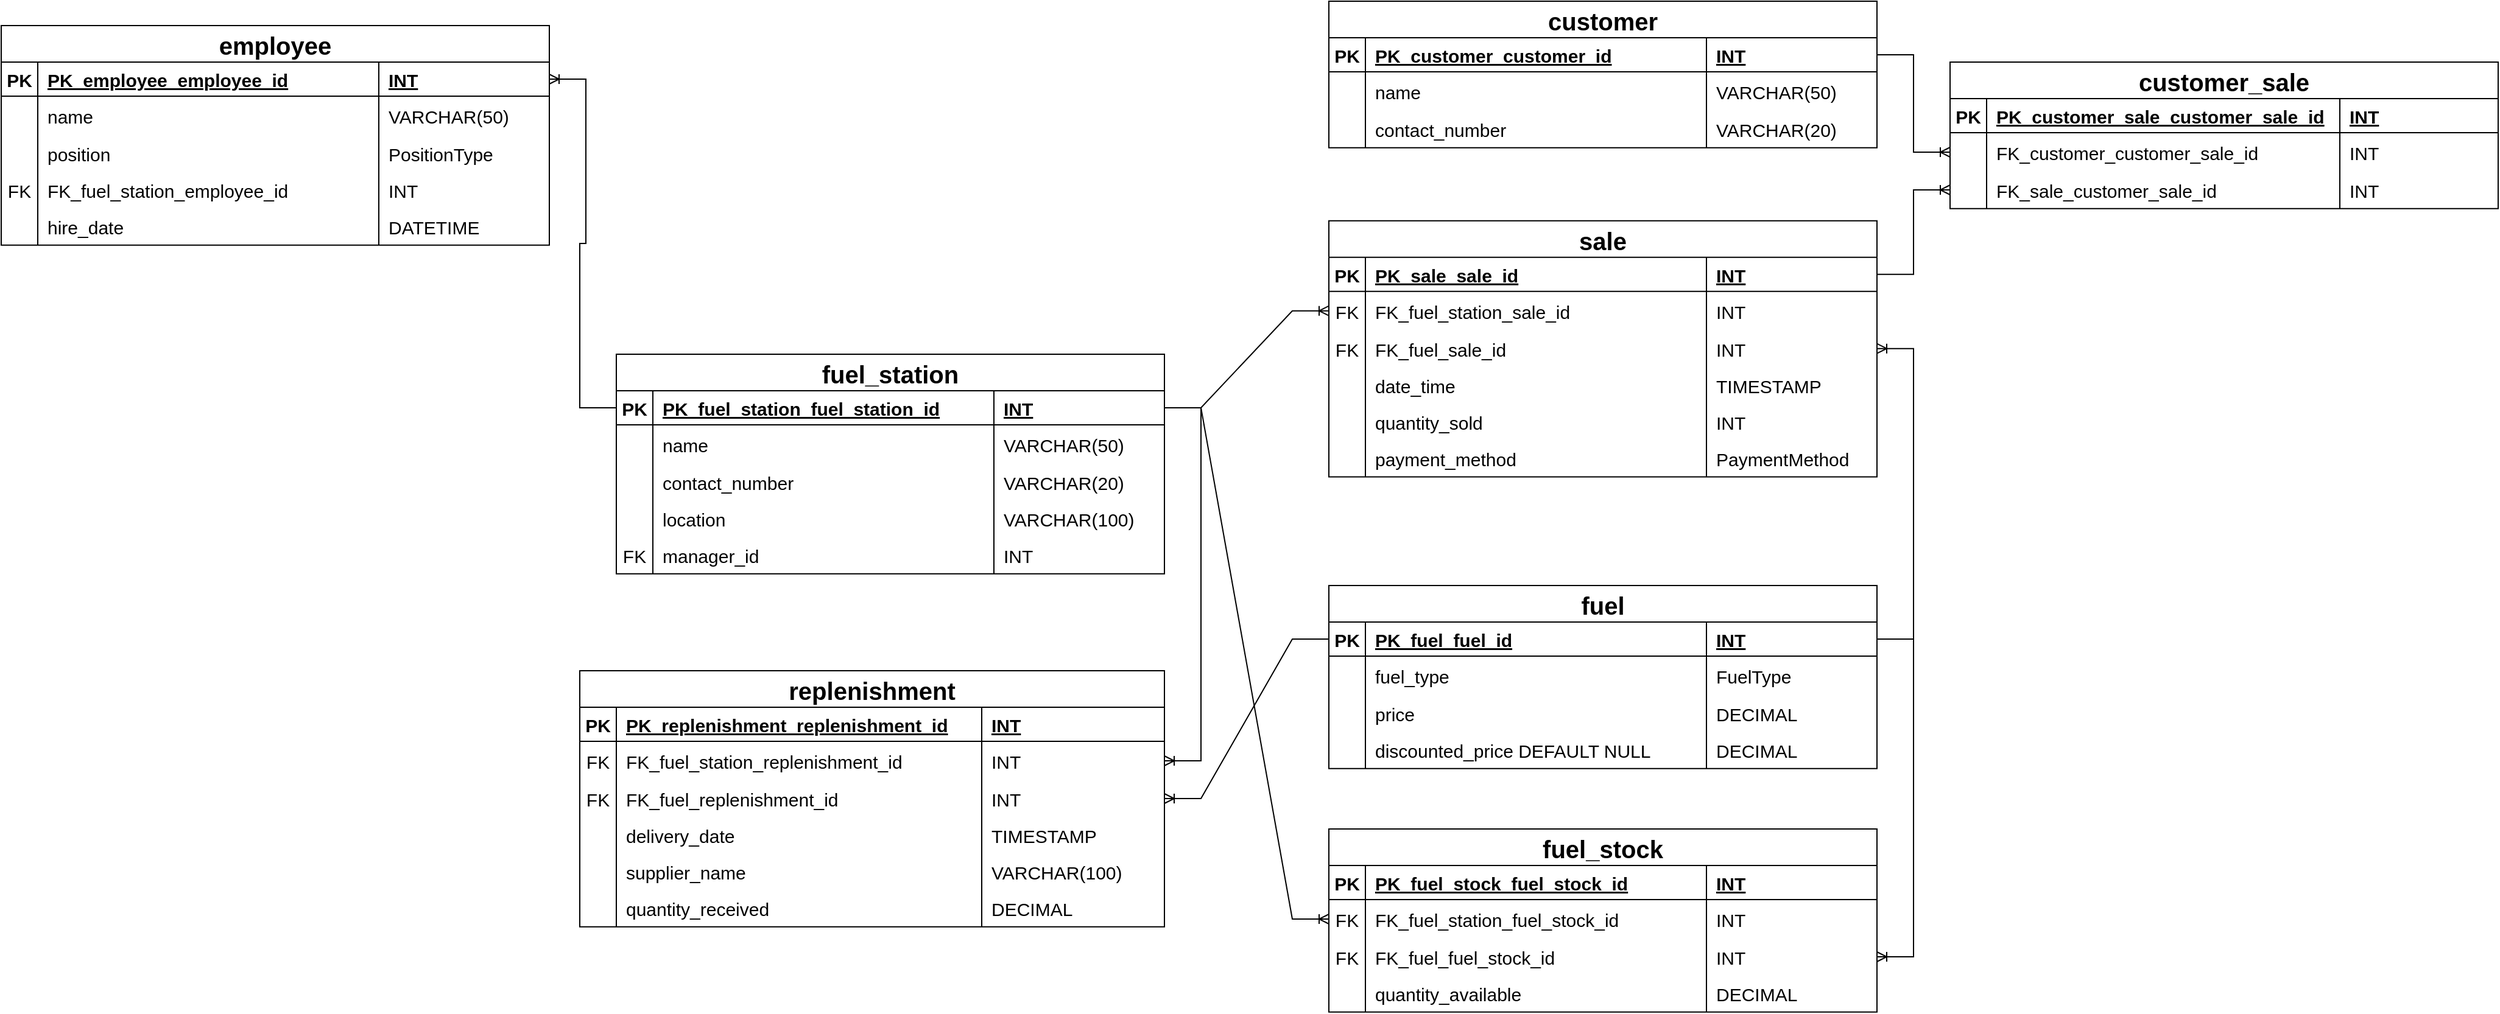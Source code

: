 <mxfile version="24.4.3" type="github">
  <diagram id="R2lEEEUBdFMjLlhIrx00" name="Page-1">
    <mxGraphModel dx="2950" dy="1683" grid="1" gridSize="10" guides="1" tooltips="1" connect="1" arrows="1" fold="1" page="0" pageScale="1" pageWidth="850" pageHeight="1100" math="0" shadow="0" extFonts="Permanent Marker^https://fonts.googleapis.com/css?family=Permanent+Marker">
      <root>
        <mxCell id="0" />
        <mxCell id="1" parent="0" />
        <mxCell id="qMFyncWKVAT01SgCzRK7-14" value="fuel_station" style="shape=table;startSize=30;container=1;collapsible=1;childLayout=tableLayout;fixedRows=1;rowLines=0;fontStyle=1;align=center;resizeLast=1;fillColor=#FFFFFF;strokeColor=#000000;fontSize=20;direction=east;flipH=0;flipV=0;" vertex="1" parent="1">
          <mxGeometry x="15" y="-260" width="450" height="180.35" as="geometry" />
        </mxCell>
        <mxCell id="qMFyncWKVAT01SgCzRK7-15" value="" style="shape=partialRectangle;collapsible=0;dropTarget=0;pointerEvents=0;fillColor=none;points=[[0,0.5],[1,0.5]];portConstraint=eastwest;top=0;left=0;right=0;bottom=1;" vertex="1" parent="qMFyncWKVAT01SgCzRK7-14">
          <mxGeometry y="30" width="450" height="28" as="geometry" />
        </mxCell>
        <mxCell id="qMFyncWKVAT01SgCzRK7-16" value="PK" style="shape=partialRectangle;overflow=hidden;connectable=0;fillColor=none;top=0;left=0;bottom=0;right=0;fontStyle=1;fontSize=15;" vertex="1" parent="qMFyncWKVAT01SgCzRK7-15">
          <mxGeometry width="30" height="28" as="geometry">
            <mxRectangle width="30" height="28" as="alternateBounds" />
          </mxGeometry>
        </mxCell>
        <mxCell id="qMFyncWKVAT01SgCzRK7-17" value="PK_fuel_station_fuel_station_id" style="shape=partialRectangle;overflow=hidden;connectable=0;fillColor=none;top=0;left=0;bottom=0;right=0;align=left;spacingLeft=6;fontStyle=5;fontSize=15;" vertex="1" parent="qMFyncWKVAT01SgCzRK7-15">
          <mxGeometry x="30" width="280" height="28" as="geometry">
            <mxRectangle width="280" height="28" as="alternateBounds" />
          </mxGeometry>
        </mxCell>
        <mxCell id="qMFyncWKVAT01SgCzRK7-18" value="INT" style="shape=partialRectangle;overflow=hidden;connectable=0;fillColor=none;top=0;left=0;bottom=0;right=0;align=left;spacingLeft=6;fontStyle=5;fontSize=15;" vertex="1" parent="qMFyncWKVAT01SgCzRK7-15">
          <mxGeometry x="310" width="140" height="28" as="geometry">
            <mxRectangle width="140" height="28" as="alternateBounds" />
          </mxGeometry>
        </mxCell>
        <mxCell id="qMFyncWKVAT01SgCzRK7-19" value="" style="shape=partialRectangle;collapsible=0;dropTarget=0;pointerEvents=0;fillColor=none;points=[[0,0.5],[1,0.5]];portConstraint=eastwest;top=0;left=0;right=0;bottom=0;" vertex="1" parent="qMFyncWKVAT01SgCzRK7-14">
          <mxGeometry y="58" width="450" height="32" as="geometry" />
        </mxCell>
        <mxCell id="qMFyncWKVAT01SgCzRK7-20" value="" style="shape=partialRectangle;overflow=hidden;connectable=0;fillColor=none;top=0;left=0;bottom=0;right=0;" vertex="1" parent="qMFyncWKVAT01SgCzRK7-19">
          <mxGeometry width="30" height="32" as="geometry">
            <mxRectangle width="30" height="32" as="alternateBounds" />
          </mxGeometry>
        </mxCell>
        <mxCell id="qMFyncWKVAT01SgCzRK7-21" value="name" style="shape=partialRectangle;overflow=hidden;connectable=0;fillColor=none;top=0;left=0;bottom=0;right=0;align=left;spacingLeft=6;fontColor=#000000;labelBackgroundColor=none;fontSize=15;" vertex="1" parent="qMFyncWKVAT01SgCzRK7-19">
          <mxGeometry x="30" width="280" height="32" as="geometry">
            <mxRectangle width="280" height="32" as="alternateBounds" />
          </mxGeometry>
        </mxCell>
        <mxCell id="qMFyncWKVAT01SgCzRK7-22" value="VARCHAR(50)" style="shape=partialRectangle;overflow=hidden;connectable=0;fillColor=none;top=0;left=0;bottom=0;right=0;align=left;spacingLeft=6;fontColor=#000000;labelBackgroundColor=none;fontSize=15;" vertex="1" parent="qMFyncWKVAT01SgCzRK7-19">
          <mxGeometry x="310" width="140" height="32" as="geometry">
            <mxRectangle width="140" height="32" as="alternateBounds" />
          </mxGeometry>
        </mxCell>
        <mxCell id="qMFyncWKVAT01SgCzRK7-23" value="" style="shape=tableRow;horizontal=0;startSize=0;swimlaneHead=0;swimlaneBody=0;fillColor=none;collapsible=0;dropTarget=0;points=[[0,0.5],[1,0.5]];portConstraint=eastwest;top=0;left=0;right=0;bottom=0;" vertex="1" parent="qMFyncWKVAT01SgCzRK7-14">
          <mxGeometry y="90" width="450" height="30" as="geometry" />
        </mxCell>
        <mxCell id="qMFyncWKVAT01SgCzRK7-24" value="" style="shape=partialRectangle;connectable=0;fillColor=none;top=0;left=0;bottom=0;right=0;editable=1;overflow=hidden;" vertex="1" parent="qMFyncWKVAT01SgCzRK7-23">
          <mxGeometry width="30" height="30" as="geometry">
            <mxRectangle width="30" height="30" as="alternateBounds" />
          </mxGeometry>
        </mxCell>
        <mxCell id="qMFyncWKVAT01SgCzRK7-25" value="contact_number" style="shape=partialRectangle;connectable=0;fillColor=none;top=0;left=0;bottom=0;right=0;align=left;spacingLeft=6;overflow=hidden;fontSize=15;" vertex="1" parent="qMFyncWKVAT01SgCzRK7-23">
          <mxGeometry x="30" width="280" height="30" as="geometry">
            <mxRectangle width="280" height="30" as="alternateBounds" />
          </mxGeometry>
        </mxCell>
        <mxCell id="qMFyncWKVAT01SgCzRK7-26" value="VARCHAR(20)" style="shape=partialRectangle;connectable=0;fillColor=none;top=0;left=0;bottom=0;right=0;align=left;spacingLeft=6;overflow=hidden;fontSize=15;" vertex="1" parent="qMFyncWKVAT01SgCzRK7-23">
          <mxGeometry x="310" width="140" height="30" as="geometry">
            <mxRectangle width="140" height="30" as="alternateBounds" />
          </mxGeometry>
        </mxCell>
        <mxCell id="qMFyncWKVAT01SgCzRK7-27" value="" style="shape=tableRow;horizontal=0;startSize=0;swimlaneHead=0;swimlaneBody=0;fillColor=none;collapsible=0;dropTarget=0;points=[[0,0.5],[1,0.5]];portConstraint=eastwest;top=0;left=0;right=0;bottom=0;" vertex="1" parent="qMFyncWKVAT01SgCzRK7-14">
          <mxGeometry y="120" width="450" height="30" as="geometry" />
        </mxCell>
        <mxCell id="qMFyncWKVAT01SgCzRK7-28" value="" style="shape=partialRectangle;connectable=0;fillColor=none;top=0;left=0;bottom=0;right=0;editable=1;overflow=hidden;" vertex="1" parent="qMFyncWKVAT01SgCzRK7-27">
          <mxGeometry width="30" height="30" as="geometry">
            <mxRectangle width="30" height="30" as="alternateBounds" />
          </mxGeometry>
        </mxCell>
        <mxCell id="qMFyncWKVAT01SgCzRK7-29" value="location" style="shape=partialRectangle;connectable=0;fillColor=none;top=0;left=0;bottom=0;right=0;align=left;spacingLeft=6;overflow=hidden;fontSize=15;" vertex="1" parent="qMFyncWKVAT01SgCzRK7-27">
          <mxGeometry x="30" width="280" height="30" as="geometry">
            <mxRectangle width="280" height="30" as="alternateBounds" />
          </mxGeometry>
        </mxCell>
        <mxCell id="qMFyncWKVAT01SgCzRK7-30" value="VARCHAR(100)" style="shape=partialRectangle;connectable=0;fillColor=none;top=0;left=0;bottom=0;right=0;align=left;spacingLeft=6;overflow=hidden;fontSize=15;" vertex="1" parent="qMFyncWKVAT01SgCzRK7-27">
          <mxGeometry x="310" width="140" height="30" as="geometry">
            <mxRectangle width="140" height="30" as="alternateBounds" />
          </mxGeometry>
        </mxCell>
        <mxCell id="qMFyncWKVAT01SgCzRK7-31" value="" style="shape=tableRow;horizontal=0;startSize=0;swimlaneHead=0;swimlaneBody=0;fillColor=none;collapsible=0;dropTarget=0;points=[[0,0.5],[1,0.5]];portConstraint=eastwest;top=0;left=0;right=0;bottom=0;" vertex="1" parent="qMFyncWKVAT01SgCzRK7-14">
          <mxGeometry y="150" width="450" height="30" as="geometry" />
        </mxCell>
        <mxCell id="qMFyncWKVAT01SgCzRK7-32" value="FK" style="shape=partialRectangle;connectable=0;fillColor=none;top=0;left=0;bottom=0;right=0;editable=1;overflow=hidden;fontSize=15;" vertex="1" parent="qMFyncWKVAT01SgCzRK7-31">
          <mxGeometry width="30" height="30" as="geometry">
            <mxRectangle width="30" height="30" as="alternateBounds" />
          </mxGeometry>
        </mxCell>
        <mxCell id="qMFyncWKVAT01SgCzRK7-33" value="manager_id" style="shape=partialRectangle;connectable=0;fillColor=none;top=0;left=0;bottom=0;right=0;align=left;spacingLeft=6;overflow=hidden;fontSize=15;" vertex="1" parent="qMFyncWKVAT01SgCzRK7-31">
          <mxGeometry x="30" width="280" height="30" as="geometry">
            <mxRectangle width="280" height="30" as="alternateBounds" />
          </mxGeometry>
        </mxCell>
        <mxCell id="qMFyncWKVAT01SgCzRK7-34" value="INT" style="shape=partialRectangle;connectable=0;fillColor=none;top=0;left=0;bottom=0;right=0;align=left;spacingLeft=6;overflow=hidden;fontSize=15;" vertex="1" parent="qMFyncWKVAT01SgCzRK7-31">
          <mxGeometry x="310" width="140" height="30" as="geometry">
            <mxRectangle width="140" height="30" as="alternateBounds" />
          </mxGeometry>
        </mxCell>
        <mxCell id="qMFyncWKVAT01SgCzRK7-35" value="fuel" style="shape=table;startSize=30;container=1;collapsible=1;childLayout=tableLayout;fixedRows=1;rowLines=0;fontStyle=1;align=center;resizeLast=1;fillColor=#FFFFFF;strokeColor=#000000;fontSize=20;direction=east;flipH=0;flipV=0;" vertex="1" parent="1">
          <mxGeometry x="600" y="-70" width="450" height="150.35" as="geometry" />
        </mxCell>
        <mxCell id="qMFyncWKVAT01SgCzRK7-36" value="" style="shape=partialRectangle;collapsible=0;dropTarget=0;pointerEvents=0;fillColor=none;points=[[0,0.5],[1,0.5]];portConstraint=eastwest;top=0;left=0;right=0;bottom=1;" vertex="1" parent="qMFyncWKVAT01SgCzRK7-35">
          <mxGeometry y="30" width="450" height="28" as="geometry" />
        </mxCell>
        <mxCell id="qMFyncWKVAT01SgCzRK7-37" value="PK" style="shape=partialRectangle;overflow=hidden;connectable=0;fillColor=none;top=0;left=0;bottom=0;right=0;fontStyle=1;fontSize=15;" vertex="1" parent="qMFyncWKVAT01SgCzRK7-36">
          <mxGeometry width="30" height="28" as="geometry">
            <mxRectangle width="30" height="28" as="alternateBounds" />
          </mxGeometry>
        </mxCell>
        <mxCell id="qMFyncWKVAT01SgCzRK7-38" value="PK_fuel_fuel_id" style="shape=partialRectangle;overflow=hidden;connectable=0;fillColor=none;top=0;left=0;bottom=0;right=0;align=left;spacingLeft=6;fontStyle=5;fontSize=15;" vertex="1" parent="qMFyncWKVAT01SgCzRK7-36">
          <mxGeometry x="30" width="280" height="28" as="geometry">
            <mxRectangle width="280" height="28" as="alternateBounds" />
          </mxGeometry>
        </mxCell>
        <mxCell id="qMFyncWKVAT01SgCzRK7-39" value="INT" style="shape=partialRectangle;overflow=hidden;connectable=0;fillColor=none;top=0;left=0;bottom=0;right=0;align=left;spacingLeft=6;fontStyle=5;fontSize=15;" vertex="1" parent="qMFyncWKVAT01SgCzRK7-36">
          <mxGeometry x="310" width="140" height="28" as="geometry">
            <mxRectangle width="140" height="28" as="alternateBounds" />
          </mxGeometry>
        </mxCell>
        <mxCell id="qMFyncWKVAT01SgCzRK7-40" value="" style="shape=partialRectangle;collapsible=0;dropTarget=0;pointerEvents=0;fillColor=none;points=[[0,0.5],[1,0.5]];portConstraint=eastwest;top=0;left=0;right=0;bottom=0;" vertex="1" parent="qMFyncWKVAT01SgCzRK7-35">
          <mxGeometry y="58" width="450" height="32" as="geometry" />
        </mxCell>
        <mxCell id="qMFyncWKVAT01SgCzRK7-41" value="" style="shape=partialRectangle;overflow=hidden;connectable=0;fillColor=none;top=0;left=0;bottom=0;right=0;" vertex="1" parent="qMFyncWKVAT01SgCzRK7-40">
          <mxGeometry width="30" height="32" as="geometry">
            <mxRectangle width="30" height="32" as="alternateBounds" />
          </mxGeometry>
        </mxCell>
        <mxCell id="qMFyncWKVAT01SgCzRK7-42" value="fuel_type" style="shape=partialRectangle;overflow=hidden;connectable=0;fillColor=none;top=0;left=0;bottom=0;right=0;align=left;spacingLeft=6;fontColor=#000000;labelBackgroundColor=none;fontSize=15;" vertex="1" parent="qMFyncWKVAT01SgCzRK7-40">
          <mxGeometry x="30" width="280" height="32" as="geometry">
            <mxRectangle width="280" height="32" as="alternateBounds" />
          </mxGeometry>
        </mxCell>
        <mxCell id="qMFyncWKVAT01SgCzRK7-43" value="FuelType" style="shape=partialRectangle;overflow=hidden;connectable=0;fillColor=none;top=0;left=0;bottom=0;right=0;align=left;spacingLeft=6;fontColor=#000000;labelBackgroundColor=none;fontSize=15;" vertex="1" parent="qMFyncWKVAT01SgCzRK7-40">
          <mxGeometry x="310" width="140" height="32" as="geometry">
            <mxRectangle width="140" height="32" as="alternateBounds" />
          </mxGeometry>
        </mxCell>
        <mxCell id="qMFyncWKVAT01SgCzRK7-44" value="" style="shape=tableRow;horizontal=0;startSize=0;swimlaneHead=0;swimlaneBody=0;fillColor=none;collapsible=0;dropTarget=0;points=[[0,0.5],[1,0.5]];portConstraint=eastwest;top=0;left=0;right=0;bottom=0;" vertex="1" parent="qMFyncWKVAT01SgCzRK7-35">
          <mxGeometry y="90" width="450" height="30" as="geometry" />
        </mxCell>
        <mxCell id="qMFyncWKVAT01SgCzRK7-45" value="" style="shape=partialRectangle;connectable=0;fillColor=none;top=0;left=0;bottom=0;right=0;editable=1;overflow=hidden;" vertex="1" parent="qMFyncWKVAT01SgCzRK7-44">
          <mxGeometry width="30" height="30" as="geometry">
            <mxRectangle width="30" height="30" as="alternateBounds" />
          </mxGeometry>
        </mxCell>
        <mxCell id="qMFyncWKVAT01SgCzRK7-46" value="price" style="shape=partialRectangle;connectable=0;fillColor=none;top=0;left=0;bottom=0;right=0;align=left;spacingLeft=6;overflow=hidden;fontSize=15;" vertex="1" parent="qMFyncWKVAT01SgCzRK7-44">
          <mxGeometry x="30" width="280" height="30" as="geometry">
            <mxRectangle width="280" height="30" as="alternateBounds" />
          </mxGeometry>
        </mxCell>
        <mxCell id="qMFyncWKVAT01SgCzRK7-47" value="DECIMAL" style="shape=partialRectangle;connectable=0;fillColor=none;top=0;left=0;bottom=0;right=0;align=left;spacingLeft=6;overflow=hidden;fontSize=15;" vertex="1" parent="qMFyncWKVAT01SgCzRK7-44">
          <mxGeometry x="310" width="140" height="30" as="geometry">
            <mxRectangle width="140" height="30" as="alternateBounds" />
          </mxGeometry>
        </mxCell>
        <mxCell id="qMFyncWKVAT01SgCzRK7-48" value="" style="shape=tableRow;horizontal=0;startSize=0;swimlaneHead=0;swimlaneBody=0;fillColor=none;collapsible=0;dropTarget=0;points=[[0,0.5],[1,0.5]];portConstraint=eastwest;top=0;left=0;right=0;bottom=0;" vertex="1" parent="qMFyncWKVAT01SgCzRK7-35">
          <mxGeometry y="120" width="450" height="30" as="geometry" />
        </mxCell>
        <mxCell id="qMFyncWKVAT01SgCzRK7-49" value="" style="shape=partialRectangle;connectable=0;fillColor=none;top=0;left=0;bottom=0;right=0;editable=1;overflow=hidden;" vertex="1" parent="qMFyncWKVAT01SgCzRK7-48">
          <mxGeometry width="30" height="30" as="geometry">
            <mxRectangle width="30" height="30" as="alternateBounds" />
          </mxGeometry>
        </mxCell>
        <mxCell id="qMFyncWKVAT01SgCzRK7-50" value="discounted_price DEFAULT NULL" style="shape=partialRectangle;connectable=0;fillColor=none;top=0;left=0;bottom=0;right=0;align=left;spacingLeft=6;overflow=hidden;fontSize=15;" vertex="1" parent="qMFyncWKVAT01SgCzRK7-48">
          <mxGeometry x="30" width="280" height="30" as="geometry">
            <mxRectangle width="280" height="30" as="alternateBounds" />
          </mxGeometry>
        </mxCell>
        <mxCell id="qMFyncWKVAT01SgCzRK7-51" value="DECIMAL" style="shape=partialRectangle;connectable=0;fillColor=none;top=0;left=0;bottom=0;right=0;align=left;spacingLeft=6;overflow=hidden;fontSize=15;" vertex="1" parent="qMFyncWKVAT01SgCzRK7-48">
          <mxGeometry x="310" width="140" height="30" as="geometry">
            <mxRectangle width="140" height="30" as="alternateBounds" />
          </mxGeometry>
        </mxCell>
        <mxCell id="qMFyncWKVAT01SgCzRK7-56" value="fuel_stock" style="shape=table;startSize=30;container=1;collapsible=1;childLayout=tableLayout;fixedRows=1;rowLines=0;fontStyle=1;align=center;resizeLast=1;fillColor=#FFFFFF;strokeColor=#000000;fontSize=20;direction=east;flipH=0;flipV=0;" vertex="1" parent="1">
          <mxGeometry x="600" y="130" width="450" height="150.35" as="geometry" />
        </mxCell>
        <mxCell id="qMFyncWKVAT01SgCzRK7-57" value="" style="shape=partialRectangle;collapsible=0;dropTarget=0;pointerEvents=0;fillColor=none;points=[[0,0.5],[1,0.5]];portConstraint=eastwest;top=0;left=0;right=0;bottom=1;" vertex="1" parent="qMFyncWKVAT01SgCzRK7-56">
          <mxGeometry y="30" width="450" height="28" as="geometry" />
        </mxCell>
        <mxCell id="qMFyncWKVAT01SgCzRK7-58" value="PK" style="shape=partialRectangle;overflow=hidden;connectable=0;fillColor=none;top=0;left=0;bottom=0;right=0;fontStyle=1;fontSize=15;" vertex="1" parent="qMFyncWKVAT01SgCzRK7-57">
          <mxGeometry width="30" height="28" as="geometry">
            <mxRectangle width="30" height="28" as="alternateBounds" />
          </mxGeometry>
        </mxCell>
        <mxCell id="qMFyncWKVAT01SgCzRK7-59" value="PK_fuel_stock_fuel_stock_id" style="shape=partialRectangle;overflow=hidden;connectable=0;fillColor=none;top=0;left=0;bottom=0;right=0;align=left;spacingLeft=6;fontStyle=5;fontSize=15;" vertex="1" parent="qMFyncWKVAT01SgCzRK7-57">
          <mxGeometry x="30" width="280" height="28" as="geometry">
            <mxRectangle width="280" height="28" as="alternateBounds" />
          </mxGeometry>
        </mxCell>
        <mxCell id="qMFyncWKVAT01SgCzRK7-60" value="INT" style="shape=partialRectangle;overflow=hidden;connectable=0;fillColor=none;top=0;left=0;bottom=0;right=0;align=left;spacingLeft=6;fontStyle=5;fontSize=15;" vertex="1" parent="qMFyncWKVAT01SgCzRK7-57">
          <mxGeometry x="310" width="140" height="28" as="geometry">
            <mxRectangle width="140" height="28" as="alternateBounds" />
          </mxGeometry>
        </mxCell>
        <mxCell id="qMFyncWKVAT01SgCzRK7-61" value="" style="shape=partialRectangle;collapsible=0;dropTarget=0;pointerEvents=0;fillColor=none;points=[[0,0.5],[1,0.5]];portConstraint=eastwest;top=0;left=0;right=0;bottom=0;" vertex="1" parent="qMFyncWKVAT01SgCzRK7-56">
          <mxGeometry y="58" width="450" height="32" as="geometry" />
        </mxCell>
        <mxCell id="qMFyncWKVAT01SgCzRK7-62" value="FK" style="shape=partialRectangle;overflow=hidden;connectable=0;fillColor=none;top=0;left=0;bottom=0;right=0;fontSize=15;" vertex="1" parent="qMFyncWKVAT01SgCzRK7-61">
          <mxGeometry width="30" height="32" as="geometry">
            <mxRectangle width="30" height="32" as="alternateBounds" />
          </mxGeometry>
        </mxCell>
        <mxCell id="qMFyncWKVAT01SgCzRK7-63" value="FK_fuel_station_fuel_stock_id" style="shape=partialRectangle;overflow=hidden;connectable=0;fillColor=none;top=0;left=0;bottom=0;right=0;align=left;spacingLeft=6;fontColor=#000000;labelBackgroundColor=none;fontSize=15;" vertex="1" parent="qMFyncWKVAT01SgCzRK7-61">
          <mxGeometry x="30" width="280" height="32" as="geometry">
            <mxRectangle width="280" height="32" as="alternateBounds" />
          </mxGeometry>
        </mxCell>
        <mxCell id="qMFyncWKVAT01SgCzRK7-64" value="INT" style="shape=partialRectangle;overflow=hidden;connectable=0;fillColor=none;top=0;left=0;bottom=0;right=0;align=left;spacingLeft=6;fontColor=#000000;labelBackgroundColor=none;fontSize=15;" vertex="1" parent="qMFyncWKVAT01SgCzRK7-61">
          <mxGeometry x="310" width="140" height="32" as="geometry">
            <mxRectangle width="140" height="32" as="alternateBounds" />
          </mxGeometry>
        </mxCell>
        <mxCell id="qMFyncWKVAT01SgCzRK7-65" value="" style="shape=tableRow;horizontal=0;startSize=0;swimlaneHead=0;swimlaneBody=0;fillColor=none;collapsible=0;dropTarget=0;points=[[0,0.5],[1,0.5]];portConstraint=eastwest;top=0;left=0;right=0;bottom=0;" vertex="1" parent="qMFyncWKVAT01SgCzRK7-56">
          <mxGeometry y="90" width="450" height="30" as="geometry" />
        </mxCell>
        <mxCell id="qMFyncWKVAT01SgCzRK7-66" value="FK" style="shape=partialRectangle;connectable=0;fillColor=none;top=0;left=0;bottom=0;right=0;editable=1;overflow=hidden;fontSize=15;" vertex="1" parent="qMFyncWKVAT01SgCzRK7-65">
          <mxGeometry width="30" height="30" as="geometry">
            <mxRectangle width="30" height="30" as="alternateBounds" />
          </mxGeometry>
        </mxCell>
        <mxCell id="qMFyncWKVAT01SgCzRK7-67" value="FK_fuel_fuel_stock_id" style="shape=partialRectangle;connectable=0;fillColor=none;top=0;left=0;bottom=0;right=0;align=left;spacingLeft=6;overflow=hidden;fontSize=15;" vertex="1" parent="qMFyncWKVAT01SgCzRK7-65">
          <mxGeometry x="30" width="280" height="30" as="geometry">
            <mxRectangle width="280" height="30" as="alternateBounds" />
          </mxGeometry>
        </mxCell>
        <mxCell id="qMFyncWKVAT01SgCzRK7-68" value="INT" style="shape=partialRectangle;connectable=0;fillColor=none;top=0;left=0;bottom=0;right=0;align=left;spacingLeft=6;overflow=hidden;fontSize=15;" vertex="1" parent="qMFyncWKVAT01SgCzRK7-65">
          <mxGeometry x="310" width="140" height="30" as="geometry">
            <mxRectangle width="140" height="30" as="alternateBounds" />
          </mxGeometry>
        </mxCell>
        <mxCell id="qMFyncWKVAT01SgCzRK7-69" value="" style="shape=tableRow;horizontal=0;startSize=0;swimlaneHead=0;swimlaneBody=0;fillColor=none;collapsible=0;dropTarget=0;points=[[0,0.5],[1,0.5]];portConstraint=eastwest;top=0;left=0;right=0;bottom=0;" vertex="1" parent="qMFyncWKVAT01SgCzRK7-56">
          <mxGeometry y="120" width="450" height="30" as="geometry" />
        </mxCell>
        <mxCell id="qMFyncWKVAT01SgCzRK7-70" value="" style="shape=partialRectangle;connectable=0;fillColor=none;top=0;left=0;bottom=0;right=0;editable=1;overflow=hidden;" vertex="1" parent="qMFyncWKVAT01SgCzRK7-69">
          <mxGeometry width="30" height="30" as="geometry">
            <mxRectangle width="30" height="30" as="alternateBounds" />
          </mxGeometry>
        </mxCell>
        <mxCell id="qMFyncWKVAT01SgCzRK7-71" value="quantity_available" style="shape=partialRectangle;connectable=0;fillColor=none;top=0;left=0;bottom=0;right=0;align=left;spacingLeft=6;overflow=hidden;fontSize=15;" vertex="1" parent="qMFyncWKVAT01SgCzRK7-69">
          <mxGeometry x="30" width="280" height="30" as="geometry">
            <mxRectangle width="280" height="30" as="alternateBounds" />
          </mxGeometry>
        </mxCell>
        <mxCell id="qMFyncWKVAT01SgCzRK7-72" value="DECIMAL" style="shape=partialRectangle;connectable=0;fillColor=none;top=0;left=0;bottom=0;right=0;align=left;spacingLeft=6;overflow=hidden;fontSize=15;" vertex="1" parent="qMFyncWKVAT01SgCzRK7-69">
          <mxGeometry x="310" width="140" height="30" as="geometry">
            <mxRectangle width="140" height="30" as="alternateBounds" />
          </mxGeometry>
        </mxCell>
        <mxCell id="qMFyncWKVAT01SgCzRK7-77" value="" style="edgeStyle=entityRelationEdgeStyle;fontSize=12;html=1;endArrow=ERoneToMany;rounded=0;exitX=1;exitY=0.5;exitDx=0;exitDy=0;entryX=0;entryY=0.5;entryDx=0;entryDy=0;" edge="1" parent="1" source="qMFyncWKVAT01SgCzRK7-15" target="qMFyncWKVAT01SgCzRK7-61">
          <mxGeometry width="100" height="100" relative="1" as="geometry">
            <mxPoint x="150" y="320" as="sourcePoint" />
            <mxPoint x="250" y="220" as="targetPoint" />
          </mxGeometry>
        </mxCell>
        <mxCell id="qMFyncWKVAT01SgCzRK7-78" value="" style="edgeStyle=entityRelationEdgeStyle;fontSize=12;html=1;endArrow=ERoneToMany;rounded=0;exitX=1;exitY=0.5;exitDx=0;exitDy=0;entryX=1;entryY=0.5;entryDx=0;entryDy=0;" edge="1" parent="1" source="qMFyncWKVAT01SgCzRK7-36" target="qMFyncWKVAT01SgCzRK7-65">
          <mxGeometry width="100" height="100" relative="1" as="geometry">
            <mxPoint x="1180" y="170" as="sourcePoint" />
            <mxPoint x="1280" y="70" as="targetPoint" />
          </mxGeometry>
        </mxCell>
        <mxCell id="qMFyncWKVAT01SgCzRK7-79" value="sale" style="shape=table;startSize=30;container=1;collapsible=1;childLayout=tableLayout;fixedRows=1;rowLines=0;fontStyle=1;align=center;resizeLast=1;fillColor=#FFFFFF;strokeColor=#000000;fontSize=20;direction=east;flipH=0;flipV=0;" vertex="1" parent="1">
          <mxGeometry x="600" y="-369.65" width="450" height="210.35" as="geometry" />
        </mxCell>
        <mxCell id="qMFyncWKVAT01SgCzRK7-80" value="" style="shape=partialRectangle;collapsible=0;dropTarget=0;pointerEvents=0;fillColor=none;points=[[0,0.5],[1,0.5]];portConstraint=eastwest;top=0;left=0;right=0;bottom=1;" vertex="1" parent="qMFyncWKVAT01SgCzRK7-79">
          <mxGeometry y="30" width="450" height="28" as="geometry" />
        </mxCell>
        <mxCell id="qMFyncWKVAT01SgCzRK7-81" value="PK" style="shape=partialRectangle;overflow=hidden;connectable=0;fillColor=none;top=0;left=0;bottom=0;right=0;fontStyle=1;fontSize=15;" vertex="1" parent="qMFyncWKVAT01SgCzRK7-80">
          <mxGeometry width="30" height="28" as="geometry">
            <mxRectangle width="30" height="28" as="alternateBounds" />
          </mxGeometry>
        </mxCell>
        <mxCell id="qMFyncWKVAT01SgCzRK7-82" value="PK_sale_sale_id" style="shape=partialRectangle;overflow=hidden;connectable=0;fillColor=none;top=0;left=0;bottom=0;right=0;align=left;spacingLeft=6;fontStyle=5;fontSize=15;" vertex="1" parent="qMFyncWKVAT01SgCzRK7-80">
          <mxGeometry x="30" width="280" height="28" as="geometry">
            <mxRectangle width="280" height="28" as="alternateBounds" />
          </mxGeometry>
        </mxCell>
        <mxCell id="qMFyncWKVAT01SgCzRK7-83" value="INT" style="shape=partialRectangle;overflow=hidden;connectable=0;fillColor=none;top=0;left=0;bottom=0;right=0;align=left;spacingLeft=6;fontStyle=5;fontSize=15;" vertex="1" parent="qMFyncWKVAT01SgCzRK7-80">
          <mxGeometry x="310" width="140" height="28" as="geometry">
            <mxRectangle width="140" height="28" as="alternateBounds" />
          </mxGeometry>
        </mxCell>
        <mxCell id="qMFyncWKVAT01SgCzRK7-84" value="" style="shape=partialRectangle;collapsible=0;dropTarget=0;pointerEvents=0;fillColor=none;points=[[0,0.5],[1,0.5]];portConstraint=eastwest;top=0;left=0;right=0;bottom=0;" vertex="1" parent="qMFyncWKVAT01SgCzRK7-79">
          <mxGeometry y="58" width="450" height="32" as="geometry" />
        </mxCell>
        <mxCell id="qMFyncWKVAT01SgCzRK7-85" value="FK" style="shape=partialRectangle;overflow=hidden;connectable=0;fillColor=none;top=0;left=0;bottom=0;right=0;fontSize=15;" vertex="1" parent="qMFyncWKVAT01SgCzRK7-84">
          <mxGeometry width="30" height="32" as="geometry">
            <mxRectangle width="30" height="32" as="alternateBounds" />
          </mxGeometry>
        </mxCell>
        <mxCell id="qMFyncWKVAT01SgCzRK7-86" value="FK_fuel_station_sale_id" style="shape=partialRectangle;overflow=hidden;connectable=0;fillColor=none;top=0;left=0;bottom=0;right=0;align=left;spacingLeft=6;fontColor=#000000;labelBackgroundColor=none;fontSize=15;" vertex="1" parent="qMFyncWKVAT01SgCzRK7-84">
          <mxGeometry x="30" width="280" height="32" as="geometry">
            <mxRectangle width="280" height="32" as="alternateBounds" />
          </mxGeometry>
        </mxCell>
        <mxCell id="qMFyncWKVAT01SgCzRK7-87" value="INT" style="shape=partialRectangle;overflow=hidden;connectable=0;fillColor=none;top=0;left=0;bottom=0;right=0;align=left;spacingLeft=6;fontColor=#000000;labelBackgroundColor=none;fontSize=15;" vertex="1" parent="qMFyncWKVAT01SgCzRK7-84">
          <mxGeometry x="310" width="140" height="32" as="geometry">
            <mxRectangle width="140" height="32" as="alternateBounds" />
          </mxGeometry>
        </mxCell>
        <mxCell id="qMFyncWKVAT01SgCzRK7-88" value="" style="shape=tableRow;horizontal=0;startSize=0;swimlaneHead=0;swimlaneBody=0;fillColor=none;collapsible=0;dropTarget=0;points=[[0,0.5],[1,0.5]];portConstraint=eastwest;top=0;left=0;right=0;bottom=0;" vertex="1" parent="qMFyncWKVAT01SgCzRK7-79">
          <mxGeometry y="90" width="450" height="30" as="geometry" />
        </mxCell>
        <mxCell id="qMFyncWKVAT01SgCzRK7-89" value="FK" style="shape=partialRectangle;connectable=0;fillColor=none;top=0;left=0;bottom=0;right=0;editable=1;overflow=hidden;fontSize=15;" vertex="1" parent="qMFyncWKVAT01SgCzRK7-88">
          <mxGeometry width="30" height="30" as="geometry">
            <mxRectangle width="30" height="30" as="alternateBounds" />
          </mxGeometry>
        </mxCell>
        <mxCell id="qMFyncWKVAT01SgCzRK7-90" value="FK_fuel_sale_id" style="shape=partialRectangle;connectable=0;fillColor=none;top=0;left=0;bottom=0;right=0;align=left;spacingLeft=6;overflow=hidden;fontSize=15;" vertex="1" parent="qMFyncWKVAT01SgCzRK7-88">
          <mxGeometry x="30" width="280" height="30" as="geometry">
            <mxRectangle width="280" height="30" as="alternateBounds" />
          </mxGeometry>
        </mxCell>
        <mxCell id="qMFyncWKVAT01SgCzRK7-91" value="INT" style="shape=partialRectangle;connectable=0;fillColor=none;top=0;left=0;bottom=0;right=0;align=left;spacingLeft=6;overflow=hidden;fontSize=15;" vertex="1" parent="qMFyncWKVAT01SgCzRK7-88">
          <mxGeometry x="310" width="140" height="30" as="geometry">
            <mxRectangle width="140" height="30" as="alternateBounds" />
          </mxGeometry>
        </mxCell>
        <mxCell id="qMFyncWKVAT01SgCzRK7-92" value="" style="shape=tableRow;horizontal=0;startSize=0;swimlaneHead=0;swimlaneBody=0;fillColor=none;collapsible=0;dropTarget=0;points=[[0,0.5],[1,0.5]];portConstraint=eastwest;top=0;left=0;right=0;bottom=0;" vertex="1" parent="qMFyncWKVAT01SgCzRK7-79">
          <mxGeometry y="120" width="450" height="30" as="geometry" />
        </mxCell>
        <mxCell id="qMFyncWKVAT01SgCzRK7-93" value="" style="shape=partialRectangle;connectable=0;fillColor=none;top=0;left=0;bottom=0;right=0;editable=1;overflow=hidden;" vertex="1" parent="qMFyncWKVAT01SgCzRK7-92">
          <mxGeometry width="30" height="30" as="geometry">
            <mxRectangle width="30" height="30" as="alternateBounds" />
          </mxGeometry>
        </mxCell>
        <mxCell id="qMFyncWKVAT01SgCzRK7-94" value="date_time" style="shape=partialRectangle;connectable=0;fillColor=none;top=0;left=0;bottom=0;right=0;align=left;spacingLeft=6;overflow=hidden;fontSize=15;" vertex="1" parent="qMFyncWKVAT01SgCzRK7-92">
          <mxGeometry x="30" width="280" height="30" as="geometry">
            <mxRectangle width="280" height="30" as="alternateBounds" />
          </mxGeometry>
        </mxCell>
        <mxCell id="qMFyncWKVAT01SgCzRK7-95" value="TIMESTAMP" style="shape=partialRectangle;connectable=0;fillColor=none;top=0;left=0;bottom=0;right=0;align=left;spacingLeft=6;overflow=hidden;fontSize=15;" vertex="1" parent="qMFyncWKVAT01SgCzRK7-92">
          <mxGeometry x="310" width="140" height="30" as="geometry">
            <mxRectangle width="140" height="30" as="alternateBounds" />
          </mxGeometry>
        </mxCell>
        <mxCell id="qMFyncWKVAT01SgCzRK7-96" value="" style="shape=tableRow;horizontal=0;startSize=0;swimlaneHead=0;swimlaneBody=0;fillColor=none;collapsible=0;dropTarget=0;points=[[0,0.5],[1,0.5]];portConstraint=eastwest;top=0;left=0;right=0;bottom=0;" vertex="1" parent="qMFyncWKVAT01SgCzRK7-79">
          <mxGeometry y="150" width="450" height="30" as="geometry" />
        </mxCell>
        <mxCell id="qMFyncWKVAT01SgCzRK7-97" value="" style="shape=partialRectangle;connectable=0;fillColor=none;top=0;left=0;bottom=0;right=0;editable=1;overflow=hidden;" vertex="1" parent="qMFyncWKVAT01SgCzRK7-96">
          <mxGeometry width="30" height="30" as="geometry">
            <mxRectangle width="30" height="30" as="alternateBounds" />
          </mxGeometry>
        </mxCell>
        <mxCell id="qMFyncWKVAT01SgCzRK7-98" value="quantity_sold" style="shape=partialRectangle;connectable=0;fillColor=none;top=0;left=0;bottom=0;right=0;align=left;spacingLeft=6;overflow=hidden;fontSize=15;" vertex="1" parent="qMFyncWKVAT01SgCzRK7-96">
          <mxGeometry x="30" width="280" height="30" as="geometry">
            <mxRectangle width="280" height="30" as="alternateBounds" />
          </mxGeometry>
        </mxCell>
        <mxCell id="qMFyncWKVAT01SgCzRK7-99" value="INT" style="shape=partialRectangle;connectable=0;fillColor=none;top=0;left=0;bottom=0;right=0;align=left;spacingLeft=6;overflow=hidden;fontSize=15;" vertex="1" parent="qMFyncWKVAT01SgCzRK7-96">
          <mxGeometry x="310" width="140" height="30" as="geometry">
            <mxRectangle width="140" height="30" as="alternateBounds" />
          </mxGeometry>
        </mxCell>
        <mxCell id="qMFyncWKVAT01SgCzRK7-100" value="" style="shape=tableRow;horizontal=0;startSize=0;swimlaneHead=0;swimlaneBody=0;fillColor=none;collapsible=0;dropTarget=0;points=[[0,0.5],[1,0.5]];portConstraint=eastwest;top=0;left=0;right=0;bottom=0;" vertex="1" parent="qMFyncWKVAT01SgCzRK7-79">
          <mxGeometry y="180" width="450" height="30" as="geometry" />
        </mxCell>
        <mxCell id="qMFyncWKVAT01SgCzRK7-101" value="" style="shape=partialRectangle;connectable=0;fillColor=none;top=0;left=0;bottom=0;right=0;editable=1;overflow=hidden;" vertex="1" parent="qMFyncWKVAT01SgCzRK7-100">
          <mxGeometry width="30" height="30" as="geometry">
            <mxRectangle width="30" height="30" as="alternateBounds" />
          </mxGeometry>
        </mxCell>
        <mxCell id="qMFyncWKVAT01SgCzRK7-102" value="payment_method" style="shape=partialRectangle;connectable=0;fillColor=none;top=0;left=0;bottom=0;right=0;align=left;spacingLeft=6;overflow=hidden;fontSize=15;" vertex="1" parent="qMFyncWKVAT01SgCzRK7-100">
          <mxGeometry x="30" width="280" height="30" as="geometry">
            <mxRectangle width="280" height="30" as="alternateBounds" />
          </mxGeometry>
        </mxCell>
        <mxCell id="qMFyncWKVAT01SgCzRK7-103" value="PaymentMethod" style="shape=partialRectangle;connectable=0;fillColor=none;top=0;left=0;bottom=0;right=0;align=left;spacingLeft=6;overflow=hidden;fontSize=15;" vertex="1" parent="qMFyncWKVAT01SgCzRK7-100">
          <mxGeometry x="310" width="140" height="30" as="geometry">
            <mxRectangle width="140" height="30" as="alternateBounds" />
          </mxGeometry>
        </mxCell>
        <mxCell id="qMFyncWKVAT01SgCzRK7-104" value="" style="edgeStyle=entityRelationEdgeStyle;fontSize=12;html=1;endArrow=ERoneToMany;rounded=0;exitX=1;exitY=0.5;exitDx=0;exitDy=0;entryX=0;entryY=0.5;entryDx=0;entryDy=0;" edge="1" parent="1" source="qMFyncWKVAT01SgCzRK7-15" target="qMFyncWKVAT01SgCzRK7-84">
          <mxGeometry width="100" height="100" relative="1" as="geometry">
            <mxPoint x="30" y="-200" as="sourcePoint" />
            <mxPoint x="130" y="-300" as="targetPoint" />
          </mxGeometry>
        </mxCell>
        <mxCell id="qMFyncWKVAT01SgCzRK7-105" value="" style="edgeStyle=entityRelationEdgeStyle;fontSize=12;html=1;endArrow=ERoneToMany;rounded=0;exitX=1;exitY=0.5;exitDx=0;exitDy=0;entryX=1;entryY=0.5;entryDx=0;entryDy=0;" edge="1" parent="1" source="qMFyncWKVAT01SgCzRK7-36" target="qMFyncWKVAT01SgCzRK7-88">
          <mxGeometry width="100" height="100" relative="1" as="geometry">
            <mxPoint x="1190" y="-200" as="sourcePoint" />
            <mxPoint x="1290" y="-300" as="targetPoint" />
          </mxGeometry>
        </mxCell>
        <mxCell id="qMFyncWKVAT01SgCzRK7-106" value="replenishment" style="shape=table;startSize=30;container=1;collapsible=1;childLayout=tableLayout;fixedRows=1;rowLines=0;fontStyle=1;align=center;resizeLast=1;fillColor=#FFFFFF;strokeColor=#000000;fontSize=20;direction=east;flipH=0;flipV=0;" vertex="1" parent="1">
          <mxGeometry x="-15" width="480" height="210.35" as="geometry" />
        </mxCell>
        <mxCell id="qMFyncWKVAT01SgCzRK7-107" value="" style="shape=partialRectangle;collapsible=0;dropTarget=0;pointerEvents=0;fillColor=none;points=[[0,0.5],[1,0.5]];portConstraint=eastwest;top=0;left=0;right=0;bottom=1;" vertex="1" parent="qMFyncWKVAT01SgCzRK7-106">
          <mxGeometry y="30" width="480" height="28" as="geometry" />
        </mxCell>
        <mxCell id="qMFyncWKVAT01SgCzRK7-108" value="PK" style="shape=partialRectangle;overflow=hidden;connectable=0;fillColor=none;top=0;left=0;bottom=0;right=0;fontStyle=1;fontSize=15;" vertex="1" parent="qMFyncWKVAT01SgCzRK7-107">
          <mxGeometry width="30" height="28" as="geometry">
            <mxRectangle width="30" height="28" as="alternateBounds" />
          </mxGeometry>
        </mxCell>
        <mxCell id="qMFyncWKVAT01SgCzRK7-109" value="PK_replenishment_replenishment_id" style="shape=partialRectangle;overflow=hidden;connectable=0;fillColor=none;top=0;left=0;bottom=0;right=0;align=left;spacingLeft=6;fontStyle=5;fontSize=15;" vertex="1" parent="qMFyncWKVAT01SgCzRK7-107">
          <mxGeometry x="30" width="300" height="28" as="geometry">
            <mxRectangle width="300" height="28" as="alternateBounds" />
          </mxGeometry>
        </mxCell>
        <mxCell id="qMFyncWKVAT01SgCzRK7-110" value="INT" style="shape=partialRectangle;overflow=hidden;connectable=0;fillColor=none;top=0;left=0;bottom=0;right=0;align=left;spacingLeft=6;fontStyle=5;fontSize=15;" vertex="1" parent="qMFyncWKVAT01SgCzRK7-107">
          <mxGeometry x="330" width="150" height="28" as="geometry">
            <mxRectangle width="150" height="28" as="alternateBounds" />
          </mxGeometry>
        </mxCell>
        <mxCell id="qMFyncWKVAT01SgCzRK7-111" value="" style="shape=partialRectangle;collapsible=0;dropTarget=0;pointerEvents=0;fillColor=none;points=[[0,0.5],[1,0.5]];portConstraint=eastwest;top=0;left=0;right=0;bottom=0;" vertex="1" parent="qMFyncWKVAT01SgCzRK7-106">
          <mxGeometry y="58" width="480" height="32" as="geometry" />
        </mxCell>
        <mxCell id="qMFyncWKVAT01SgCzRK7-112" value="FK" style="shape=partialRectangle;overflow=hidden;connectable=0;fillColor=none;top=0;left=0;bottom=0;right=0;fontSize=15;" vertex="1" parent="qMFyncWKVAT01SgCzRK7-111">
          <mxGeometry width="30" height="32" as="geometry">
            <mxRectangle width="30" height="32" as="alternateBounds" />
          </mxGeometry>
        </mxCell>
        <mxCell id="qMFyncWKVAT01SgCzRK7-113" value="FK_fuel_station_replenishment_id" style="shape=partialRectangle;overflow=hidden;connectable=0;fillColor=none;top=0;left=0;bottom=0;right=0;align=left;spacingLeft=6;fontColor=#000000;labelBackgroundColor=none;fontSize=15;" vertex="1" parent="qMFyncWKVAT01SgCzRK7-111">
          <mxGeometry x="30" width="300" height="32" as="geometry">
            <mxRectangle width="300" height="32" as="alternateBounds" />
          </mxGeometry>
        </mxCell>
        <mxCell id="qMFyncWKVAT01SgCzRK7-114" value="INT" style="shape=partialRectangle;overflow=hidden;connectable=0;fillColor=none;top=0;left=0;bottom=0;right=0;align=left;spacingLeft=6;fontColor=#000000;labelBackgroundColor=none;fontSize=15;" vertex="1" parent="qMFyncWKVAT01SgCzRK7-111">
          <mxGeometry x="330" width="150" height="32" as="geometry">
            <mxRectangle width="150" height="32" as="alternateBounds" />
          </mxGeometry>
        </mxCell>
        <mxCell id="qMFyncWKVAT01SgCzRK7-115" value="" style="shape=tableRow;horizontal=0;startSize=0;swimlaneHead=0;swimlaneBody=0;fillColor=none;collapsible=0;dropTarget=0;points=[[0,0.5],[1,0.5]];portConstraint=eastwest;top=0;left=0;right=0;bottom=0;" vertex="1" parent="qMFyncWKVAT01SgCzRK7-106">
          <mxGeometry y="90" width="480" height="30" as="geometry" />
        </mxCell>
        <mxCell id="qMFyncWKVAT01SgCzRK7-116" value="FK" style="shape=partialRectangle;connectable=0;fillColor=none;top=0;left=0;bottom=0;right=0;editable=1;overflow=hidden;fontSize=15;" vertex="1" parent="qMFyncWKVAT01SgCzRK7-115">
          <mxGeometry width="30" height="30" as="geometry">
            <mxRectangle width="30" height="30" as="alternateBounds" />
          </mxGeometry>
        </mxCell>
        <mxCell id="qMFyncWKVAT01SgCzRK7-117" value="FK_fuel_replenishment_id" style="shape=partialRectangle;connectable=0;fillColor=none;top=0;left=0;bottom=0;right=0;align=left;spacingLeft=6;overflow=hidden;fontSize=15;" vertex="1" parent="qMFyncWKVAT01SgCzRK7-115">
          <mxGeometry x="30" width="300" height="30" as="geometry">
            <mxRectangle width="300" height="30" as="alternateBounds" />
          </mxGeometry>
        </mxCell>
        <mxCell id="qMFyncWKVAT01SgCzRK7-118" value="INT" style="shape=partialRectangle;connectable=0;fillColor=none;top=0;left=0;bottom=0;right=0;align=left;spacingLeft=6;overflow=hidden;fontSize=15;" vertex="1" parent="qMFyncWKVAT01SgCzRK7-115">
          <mxGeometry x="330" width="150" height="30" as="geometry">
            <mxRectangle width="150" height="30" as="alternateBounds" />
          </mxGeometry>
        </mxCell>
        <mxCell id="qMFyncWKVAT01SgCzRK7-119" value="" style="shape=tableRow;horizontal=0;startSize=0;swimlaneHead=0;swimlaneBody=0;fillColor=none;collapsible=0;dropTarget=0;points=[[0,0.5],[1,0.5]];portConstraint=eastwest;top=0;left=0;right=0;bottom=0;" vertex="1" parent="qMFyncWKVAT01SgCzRK7-106">
          <mxGeometry y="120" width="480" height="30" as="geometry" />
        </mxCell>
        <mxCell id="qMFyncWKVAT01SgCzRK7-120" value="" style="shape=partialRectangle;connectable=0;fillColor=none;top=0;left=0;bottom=0;right=0;editable=1;overflow=hidden;" vertex="1" parent="qMFyncWKVAT01SgCzRK7-119">
          <mxGeometry width="30" height="30" as="geometry">
            <mxRectangle width="30" height="30" as="alternateBounds" />
          </mxGeometry>
        </mxCell>
        <mxCell id="qMFyncWKVAT01SgCzRK7-121" value="delivery_date" style="shape=partialRectangle;connectable=0;fillColor=none;top=0;left=0;bottom=0;right=0;align=left;spacingLeft=6;overflow=hidden;fontSize=15;" vertex="1" parent="qMFyncWKVAT01SgCzRK7-119">
          <mxGeometry x="30" width="300" height="30" as="geometry">
            <mxRectangle width="300" height="30" as="alternateBounds" />
          </mxGeometry>
        </mxCell>
        <mxCell id="qMFyncWKVAT01SgCzRK7-122" value="TIMESTAMP" style="shape=partialRectangle;connectable=0;fillColor=none;top=0;left=0;bottom=0;right=0;align=left;spacingLeft=6;overflow=hidden;fontSize=15;" vertex="1" parent="qMFyncWKVAT01SgCzRK7-119">
          <mxGeometry x="330" width="150" height="30" as="geometry">
            <mxRectangle width="150" height="30" as="alternateBounds" />
          </mxGeometry>
        </mxCell>
        <mxCell id="qMFyncWKVAT01SgCzRK7-123" value="" style="shape=tableRow;horizontal=0;startSize=0;swimlaneHead=0;swimlaneBody=0;fillColor=none;collapsible=0;dropTarget=0;points=[[0,0.5],[1,0.5]];portConstraint=eastwest;top=0;left=0;right=0;bottom=0;" vertex="1" parent="qMFyncWKVAT01SgCzRK7-106">
          <mxGeometry y="150" width="480" height="30" as="geometry" />
        </mxCell>
        <mxCell id="qMFyncWKVAT01SgCzRK7-124" value="" style="shape=partialRectangle;connectable=0;fillColor=none;top=0;left=0;bottom=0;right=0;editable=1;overflow=hidden;" vertex="1" parent="qMFyncWKVAT01SgCzRK7-123">
          <mxGeometry width="30" height="30" as="geometry">
            <mxRectangle width="30" height="30" as="alternateBounds" />
          </mxGeometry>
        </mxCell>
        <mxCell id="qMFyncWKVAT01SgCzRK7-125" value="supplier_name" style="shape=partialRectangle;connectable=0;fillColor=none;top=0;left=0;bottom=0;right=0;align=left;spacingLeft=6;overflow=hidden;fontSize=15;" vertex="1" parent="qMFyncWKVAT01SgCzRK7-123">
          <mxGeometry x="30" width="300" height="30" as="geometry">
            <mxRectangle width="300" height="30" as="alternateBounds" />
          </mxGeometry>
        </mxCell>
        <mxCell id="qMFyncWKVAT01SgCzRK7-126" value="VARCHAR(100)" style="shape=partialRectangle;connectable=0;fillColor=none;top=0;left=0;bottom=0;right=0;align=left;spacingLeft=6;overflow=hidden;fontSize=15;" vertex="1" parent="qMFyncWKVAT01SgCzRK7-123">
          <mxGeometry x="330" width="150" height="30" as="geometry">
            <mxRectangle width="150" height="30" as="alternateBounds" />
          </mxGeometry>
        </mxCell>
        <mxCell id="qMFyncWKVAT01SgCzRK7-127" value="" style="shape=tableRow;horizontal=0;startSize=0;swimlaneHead=0;swimlaneBody=0;fillColor=none;collapsible=0;dropTarget=0;points=[[0,0.5],[1,0.5]];portConstraint=eastwest;top=0;left=0;right=0;bottom=0;" vertex="1" parent="qMFyncWKVAT01SgCzRK7-106">
          <mxGeometry y="180" width="480" height="30" as="geometry" />
        </mxCell>
        <mxCell id="qMFyncWKVAT01SgCzRK7-128" value="" style="shape=partialRectangle;connectable=0;fillColor=none;top=0;left=0;bottom=0;right=0;editable=1;overflow=hidden;" vertex="1" parent="qMFyncWKVAT01SgCzRK7-127">
          <mxGeometry width="30" height="30" as="geometry">
            <mxRectangle width="30" height="30" as="alternateBounds" />
          </mxGeometry>
        </mxCell>
        <mxCell id="qMFyncWKVAT01SgCzRK7-129" value="quantity_received" style="shape=partialRectangle;connectable=0;fillColor=none;top=0;left=0;bottom=0;right=0;align=left;spacingLeft=6;overflow=hidden;fontSize=15;" vertex="1" parent="qMFyncWKVAT01SgCzRK7-127">
          <mxGeometry x="30" width="300" height="30" as="geometry">
            <mxRectangle width="300" height="30" as="alternateBounds" />
          </mxGeometry>
        </mxCell>
        <mxCell id="qMFyncWKVAT01SgCzRK7-130" value="DECIMAL" style="shape=partialRectangle;connectable=0;fillColor=none;top=0;left=0;bottom=0;right=0;align=left;spacingLeft=6;overflow=hidden;fontSize=15;" vertex="1" parent="qMFyncWKVAT01SgCzRK7-127">
          <mxGeometry x="330" width="150" height="30" as="geometry">
            <mxRectangle width="150" height="30" as="alternateBounds" />
          </mxGeometry>
        </mxCell>
        <mxCell id="qMFyncWKVAT01SgCzRK7-131" value="" style="edgeStyle=entityRelationEdgeStyle;fontSize=12;html=1;endArrow=ERoneToMany;rounded=0;exitX=1;exitY=0.5;exitDx=0;exitDy=0;entryX=1;entryY=0.5;entryDx=0;entryDy=0;" edge="1" parent="1" source="qMFyncWKVAT01SgCzRK7-15" target="qMFyncWKVAT01SgCzRK7-111">
          <mxGeometry width="100" height="100" relative="1" as="geometry">
            <mxPoint x="-110" y="-70" as="sourcePoint" />
            <mxPoint x="-10" y="-170" as="targetPoint" />
          </mxGeometry>
        </mxCell>
        <mxCell id="qMFyncWKVAT01SgCzRK7-132" value="" style="edgeStyle=entityRelationEdgeStyle;fontSize=12;html=1;endArrow=ERoneToMany;rounded=0;exitX=0;exitY=0.5;exitDx=0;exitDy=0;entryX=1;entryY=0.5;entryDx=0;entryDy=0;" edge="1" parent="1" source="qMFyncWKVAT01SgCzRK7-36" target="qMFyncWKVAT01SgCzRK7-115">
          <mxGeometry width="100" height="100" relative="1" as="geometry">
            <mxPoint x="-100" y="80" as="sourcePoint" />
            <mxPoint y="-20" as="targetPoint" />
          </mxGeometry>
        </mxCell>
        <mxCell id="qMFyncWKVAT01SgCzRK7-133" value="employee" style="shape=table;startSize=30;container=1;collapsible=1;childLayout=tableLayout;fixedRows=1;rowLines=0;fontStyle=1;align=center;resizeLast=1;fillColor=#FFFFFF;strokeColor=#000000;fontSize=20;direction=east;flipH=0;flipV=0;" vertex="1" parent="1">
          <mxGeometry x="-490" y="-530" width="450" height="180.35" as="geometry" />
        </mxCell>
        <mxCell id="qMFyncWKVAT01SgCzRK7-134" value="" style="shape=partialRectangle;collapsible=0;dropTarget=0;pointerEvents=0;fillColor=none;points=[[0,0.5],[1,0.5]];portConstraint=eastwest;top=0;left=0;right=0;bottom=1;" vertex="1" parent="qMFyncWKVAT01SgCzRK7-133">
          <mxGeometry y="30" width="450" height="28" as="geometry" />
        </mxCell>
        <mxCell id="qMFyncWKVAT01SgCzRK7-135" value="PK" style="shape=partialRectangle;overflow=hidden;connectable=0;fillColor=none;top=0;left=0;bottom=0;right=0;fontStyle=1;fontSize=15;" vertex="1" parent="qMFyncWKVAT01SgCzRK7-134">
          <mxGeometry width="30" height="28" as="geometry">
            <mxRectangle width="30" height="28" as="alternateBounds" />
          </mxGeometry>
        </mxCell>
        <mxCell id="qMFyncWKVAT01SgCzRK7-136" value="PK_employee_employee_id" style="shape=partialRectangle;overflow=hidden;connectable=0;fillColor=none;top=0;left=0;bottom=0;right=0;align=left;spacingLeft=6;fontStyle=5;fontSize=15;" vertex="1" parent="qMFyncWKVAT01SgCzRK7-134">
          <mxGeometry x="30" width="280" height="28" as="geometry">
            <mxRectangle width="280" height="28" as="alternateBounds" />
          </mxGeometry>
        </mxCell>
        <mxCell id="qMFyncWKVAT01SgCzRK7-137" value="INT" style="shape=partialRectangle;overflow=hidden;connectable=0;fillColor=none;top=0;left=0;bottom=0;right=0;align=left;spacingLeft=6;fontStyle=5;fontSize=15;" vertex="1" parent="qMFyncWKVAT01SgCzRK7-134">
          <mxGeometry x="310" width="140" height="28" as="geometry">
            <mxRectangle width="140" height="28" as="alternateBounds" />
          </mxGeometry>
        </mxCell>
        <mxCell id="qMFyncWKVAT01SgCzRK7-138" value="" style="shape=partialRectangle;collapsible=0;dropTarget=0;pointerEvents=0;fillColor=none;points=[[0,0.5],[1,0.5]];portConstraint=eastwest;top=0;left=0;right=0;bottom=0;" vertex="1" parent="qMFyncWKVAT01SgCzRK7-133">
          <mxGeometry y="58" width="450" height="32" as="geometry" />
        </mxCell>
        <mxCell id="qMFyncWKVAT01SgCzRK7-139" value="" style="shape=partialRectangle;overflow=hidden;connectable=0;fillColor=none;top=0;left=0;bottom=0;right=0;" vertex="1" parent="qMFyncWKVAT01SgCzRK7-138">
          <mxGeometry width="30" height="32" as="geometry">
            <mxRectangle width="30" height="32" as="alternateBounds" />
          </mxGeometry>
        </mxCell>
        <mxCell id="qMFyncWKVAT01SgCzRK7-140" value="name" style="shape=partialRectangle;overflow=hidden;connectable=0;fillColor=none;top=0;left=0;bottom=0;right=0;align=left;spacingLeft=6;fontColor=#000000;labelBackgroundColor=none;fontSize=15;" vertex="1" parent="qMFyncWKVAT01SgCzRK7-138">
          <mxGeometry x="30" width="280" height="32" as="geometry">
            <mxRectangle width="280" height="32" as="alternateBounds" />
          </mxGeometry>
        </mxCell>
        <mxCell id="qMFyncWKVAT01SgCzRK7-141" value="VARCHAR(50)" style="shape=partialRectangle;overflow=hidden;connectable=0;fillColor=none;top=0;left=0;bottom=0;right=0;align=left;spacingLeft=6;fontColor=#000000;labelBackgroundColor=none;fontSize=15;" vertex="1" parent="qMFyncWKVAT01SgCzRK7-138">
          <mxGeometry x="310" width="140" height="32" as="geometry">
            <mxRectangle width="140" height="32" as="alternateBounds" />
          </mxGeometry>
        </mxCell>
        <mxCell id="qMFyncWKVAT01SgCzRK7-142" value="" style="shape=tableRow;horizontal=0;startSize=0;swimlaneHead=0;swimlaneBody=0;fillColor=none;collapsible=0;dropTarget=0;points=[[0,0.5],[1,0.5]];portConstraint=eastwest;top=0;left=0;right=0;bottom=0;" vertex="1" parent="qMFyncWKVAT01SgCzRK7-133">
          <mxGeometry y="90" width="450" height="30" as="geometry" />
        </mxCell>
        <mxCell id="qMFyncWKVAT01SgCzRK7-143" value="" style="shape=partialRectangle;connectable=0;fillColor=none;top=0;left=0;bottom=0;right=0;editable=1;overflow=hidden;" vertex="1" parent="qMFyncWKVAT01SgCzRK7-142">
          <mxGeometry width="30" height="30" as="geometry">
            <mxRectangle width="30" height="30" as="alternateBounds" />
          </mxGeometry>
        </mxCell>
        <mxCell id="qMFyncWKVAT01SgCzRK7-144" value="position" style="shape=partialRectangle;connectable=0;fillColor=none;top=0;left=0;bottom=0;right=0;align=left;spacingLeft=6;overflow=hidden;fontSize=15;" vertex="1" parent="qMFyncWKVAT01SgCzRK7-142">
          <mxGeometry x="30" width="280" height="30" as="geometry">
            <mxRectangle width="280" height="30" as="alternateBounds" />
          </mxGeometry>
        </mxCell>
        <mxCell id="qMFyncWKVAT01SgCzRK7-145" value="PositionType" style="shape=partialRectangle;connectable=0;fillColor=none;top=0;left=0;bottom=0;right=0;align=left;spacingLeft=6;overflow=hidden;fontSize=15;" vertex="1" parent="qMFyncWKVAT01SgCzRK7-142">
          <mxGeometry x="310" width="140" height="30" as="geometry">
            <mxRectangle width="140" height="30" as="alternateBounds" />
          </mxGeometry>
        </mxCell>
        <mxCell id="qMFyncWKVAT01SgCzRK7-146" value="" style="shape=tableRow;horizontal=0;startSize=0;swimlaneHead=0;swimlaneBody=0;fillColor=none;collapsible=0;dropTarget=0;points=[[0,0.5],[1,0.5]];portConstraint=eastwest;top=0;left=0;right=0;bottom=0;" vertex="1" parent="qMFyncWKVAT01SgCzRK7-133">
          <mxGeometry y="120" width="450" height="30" as="geometry" />
        </mxCell>
        <mxCell id="qMFyncWKVAT01SgCzRK7-147" value="FK" style="shape=partialRectangle;connectable=0;fillColor=none;top=0;left=0;bottom=0;right=0;editable=1;overflow=hidden;fontSize=15;" vertex="1" parent="qMFyncWKVAT01SgCzRK7-146">
          <mxGeometry width="30" height="30" as="geometry">
            <mxRectangle width="30" height="30" as="alternateBounds" />
          </mxGeometry>
        </mxCell>
        <mxCell id="qMFyncWKVAT01SgCzRK7-148" value="FK_fuel_station_employee_id" style="shape=partialRectangle;connectable=0;fillColor=none;top=0;left=0;bottom=0;right=0;align=left;spacingLeft=6;overflow=hidden;fontSize=15;" vertex="1" parent="qMFyncWKVAT01SgCzRK7-146">
          <mxGeometry x="30" width="280" height="30" as="geometry">
            <mxRectangle width="280" height="30" as="alternateBounds" />
          </mxGeometry>
        </mxCell>
        <mxCell id="qMFyncWKVAT01SgCzRK7-149" value="INT" style="shape=partialRectangle;connectable=0;fillColor=none;top=0;left=0;bottom=0;right=0;align=left;spacingLeft=6;overflow=hidden;fontSize=15;" vertex="1" parent="qMFyncWKVAT01SgCzRK7-146">
          <mxGeometry x="310" width="140" height="30" as="geometry">
            <mxRectangle width="140" height="30" as="alternateBounds" />
          </mxGeometry>
        </mxCell>
        <mxCell id="qMFyncWKVAT01SgCzRK7-150" value="" style="shape=tableRow;horizontal=0;startSize=0;swimlaneHead=0;swimlaneBody=0;fillColor=none;collapsible=0;dropTarget=0;points=[[0,0.5],[1,0.5]];portConstraint=eastwest;top=0;left=0;right=0;bottom=0;" vertex="1" parent="qMFyncWKVAT01SgCzRK7-133">
          <mxGeometry y="150" width="450" height="30" as="geometry" />
        </mxCell>
        <mxCell id="qMFyncWKVAT01SgCzRK7-151" value="" style="shape=partialRectangle;connectable=0;fillColor=none;top=0;left=0;bottom=0;right=0;editable=1;overflow=hidden;" vertex="1" parent="qMFyncWKVAT01SgCzRK7-150">
          <mxGeometry width="30" height="30" as="geometry">
            <mxRectangle width="30" height="30" as="alternateBounds" />
          </mxGeometry>
        </mxCell>
        <mxCell id="qMFyncWKVAT01SgCzRK7-152" value="hire_date" style="shape=partialRectangle;connectable=0;fillColor=none;top=0;left=0;bottom=0;right=0;align=left;spacingLeft=6;overflow=hidden;fontSize=15;" vertex="1" parent="qMFyncWKVAT01SgCzRK7-150">
          <mxGeometry x="30" width="280" height="30" as="geometry">
            <mxRectangle width="280" height="30" as="alternateBounds" />
          </mxGeometry>
        </mxCell>
        <mxCell id="qMFyncWKVAT01SgCzRK7-153" value="DATETIME" style="shape=partialRectangle;connectable=0;fillColor=none;top=0;left=0;bottom=0;right=0;align=left;spacingLeft=6;overflow=hidden;fontSize=15;" vertex="1" parent="qMFyncWKVAT01SgCzRK7-150">
          <mxGeometry x="310" width="140" height="30" as="geometry">
            <mxRectangle width="140" height="30" as="alternateBounds" />
          </mxGeometry>
        </mxCell>
        <mxCell id="qMFyncWKVAT01SgCzRK7-155" value="customer" style="shape=table;startSize=30;container=1;collapsible=1;childLayout=tableLayout;fixedRows=1;rowLines=0;fontStyle=1;align=center;resizeLast=1;fillColor=#FFFFFF;strokeColor=#000000;fontSize=20;direction=east;flipH=0;flipV=0;" vertex="1" parent="1">
          <mxGeometry x="600" y="-550" width="450" height="120.35" as="geometry" />
        </mxCell>
        <mxCell id="qMFyncWKVAT01SgCzRK7-156" value="" style="shape=partialRectangle;collapsible=0;dropTarget=0;pointerEvents=0;fillColor=none;points=[[0,0.5],[1,0.5]];portConstraint=eastwest;top=0;left=0;right=0;bottom=1;" vertex="1" parent="qMFyncWKVAT01SgCzRK7-155">
          <mxGeometry y="30" width="450" height="28" as="geometry" />
        </mxCell>
        <mxCell id="qMFyncWKVAT01SgCzRK7-157" value="PK" style="shape=partialRectangle;overflow=hidden;connectable=0;fillColor=none;top=0;left=0;bottom=0;right=0;fontStyle=1;fontSize=15;" vertex="1" parent="qMFyncWKVAT01SgCzRK7-156">
          <mxGeometry width="30" height="28" as="geometry">
            <mxRectangle width="30" height="28" as="alternateBounds" />
          </mxGeometry>
        </mxCell>
        <mxCell id="qMFyncWKVAT01SgCzRK7-158" value="PK_customer_customer_id" style="shape=partialRectangle;overflow=hidden;connectable=0;fillColor=none;top=0;left=0;bottom=0;right=0;align=left;spacingLeft=6;fontStyle=5;fontSize=15;" vertex="1" parent="qMFyncWKVAT01SgCzRK7-156">
          <mxGeometry x="30" width="280" height="28" as="geometry">
            <mxRectangle width="280" height="28" as="alternateBounds" />
          </mxGeometry>
        </mxCell>
        <mxCell id="qMFyncWKVAT01SgCzRK7-159" value="INT" style="shape=partialRectangle;overflow=hidden;connectable=0;fillColor=none;top=0;left=0;bottom=0;right=0;align=left;spacingLeft=6;fontStyle=5;fontSize=15;" vertex="1" parent="qMFyncWKVAT01SgCzRK7-156">
          <mxGeometry x="310" width="140" height="28" as="geometry">
            <mxRectangle width="140" height="28" as="alternateBounds" />
          </mxGeometry>
        </mxCell>
        <mxCell id="qMFyncWKVAT01SgCzRK7-160" value="" style="shape=partialRectangle;collapsible=0;dropTarget=0;pointerEvents=0;fillColor=none;points=[[0,0.5],[1,0.5]];portConstraint=eastwest;top=0;left=0;right=0;bottom=0;" vertex="1" parent="qMFyncWKVAT01SgCzRK7-155">
          <mxGeometry y="58" width="450" height="32" as="geometry" />
        </mxCell>
        <mxCell id="qMFyncWKVAT01SgCzRK7-161" value="" style="shape=partialRectangle;overflow=hidden;connectable=0;fillColor=none;top=0;left=0;bottom=0;right=0;" vertex="1" parent="qMFyncWKVAT01SgCzRK7-160">
          <mxGeometry width="30" height="32" as="geometry">
            <mxRectangle width="30" height="32" as="alternateBounds" />
          </mxGeometry>
        </mxCell>
        <mxCell id="qMFyncWKVAT01SgCzRK7-162" value="name" style="shape=partialRectangle;overflow=hidden;connectable=0;fillColor=none;top=0;left=0;bottom=0;right=0;align=left;spacingLeft=6;fontColor=#000000;labelBackgroundColor=none;fontSize=15;" vertex="1" parent="qMFyncWKVAT01SgCzRK7-160">
          <mxGeometry x="30" width="280" height="32" as="geometry">
            <mxRectangle width="280" height="32" as="alternateBounds" />
          </mxGeometry>
        </mxCell>
        <mxCell id="qMFyncWKVAT01SgCzRK7-163" value="VARCHAR(50)" style="shape=partialRectangle;overflow=hidden;connectable=0;fillColor=none;top=0;left=0;bottom=0;right=0;align=left;spacingLeft=6;fontColor=#000000;labelBackgroundColor=none;fontSize=15;" vertex="1" parent="qMFyncWKVAT01SgCzRK7-160">
          <mxGeometry x="310" width="140" height="32" as="geometry">
            <mxRectangle width="140" height="32" as="alternateBounds" />
          </mxGeometry>
        </mxCell>
        <mxCell id="qMFyncWKVAT01SgCzRK7-164" value="" style="shape=tableRow;horizontal=0;startSize=0;swimlaneHead=0;swimlaneBody=0;fillColor=none;collapsible=0;dropTarget=0;points=[[0,0.5],[1,0.5]];portConstraint=eastwest;top=0;left=0;right=0;bottom=0;" vertex="1" parent="qMFyncWKVAT01SgCzRK7-155">
          <mxGeometry y="90" width="450" height="30" as="geometry" />
        </mxCell>
        <mxCell id="qMFyncWKVAT01SgCzRK7-165" value="" style="shape=partialRectangle;connectable=0;fillColor=none;top=0;left=0;bottom=0;right=0;editable=1;overflow=hidden;" vertex="1" parent="qMFyncWKVAT01SgCzRK7-164">
          <mxGeometry width="30" height="30" as="geometry">
            <mxRectangle width="30" height="30" as="alternateBounds" />
          </mxGeometry>
        </mxCell>
        <mxCell id="qMFyncWKVAT01SgCzRK7-166" value="contact_number" style="shape=partialRectangle;connectable=0;fillColor=none;top=0;left=0;bottom=0;right=0;align=left;spacingLeft=6;overflow=hidden;fontSize=15;" vertex="1" parent="qMFyncWKVAT01SgCzRK7-164">
          <mxGeometry x="30" width="280" height="30" as="geometry">
            <mxRectangle width="280" height="30" as="alternateBounds" />
          </mxGeometry>
        </mxCell>
        <mxCell id="qMFyncWKVAT01SgCzRK7-167" value="VARCHAR(20)" style="shape=partialRectangle;connectable=0;fillColor=none;top=0;left=0;bottom=0;right=0;align=left;spacingLeft=6;overflow=hidden;fontSize=15;" vertex="1" parent="qMFyncWKVAT01SgCzRK7-164">
          <mxGeometry x="310" width="140" height="30" as="geometry">
            <mxRectangle width="140" height="30" as="alternateBounds" />
          </mxGeometry>
        </mxCell>
        <mxCell id="qMFyncWKVAT01SgCzRK7-176" value="customer_sale" style="shape=table;startSize=30;container=1;collapsible=1;childLayout=tableLayout;fixedRows=1;rowLines=0;fontStyle=1;align=center;resizeLast=1;fillColor=#FFFFFF;strokeColor=#000000;fontSize=20;direction=east;flipH=0;flipV=0;" vertex="1" parent="1">
          <mxGeometry x="1110" y="-500" width="450" height="120.35" as="geometry" />
        </mxCell>
        <mxCell id="qMFyncWKVAT01SgCzRK7-177" value="" style="shape=partialRectangle;collapsible=0;dropTarget=0;pointerEvents=0;fillColor=none;points=[[0,0.5],[1,0.5]];portConstraint=eastwest;top=0;left=0;right=0;bottom=1;" vertex="1" parent="qMFyncWKVAT01SgCzRK7-176">
          <mxGeometry y="30" width="450" height="28" as="geometry" />
        </mxCell>
        <mxCell id="qMFyncWKVAT01SgCzRK7-178" value="PK" style="shape=partialRectangle;overflow=hidden;connectable=0;fillColor=none;top=0;left=0;bottom=0;right=0;fontStyle=1;fontSize=15;" vertex="1" parent="qMFyncWKVAT01SgCzRK7-177">
          <mxGeometry width="30" height="28" as="geometry">
            <mxRectangle width="30" height="28" as="alternateBounds" />
          </mxGeometry>
        </mxCell>
        <mxCell id="qMFyncWKVAT01SgCzRK7-179" value="PK_customer_sale_customer_sale_id" style="shape=partialRectangle;overflow=hidden;connectable=0;fillColor=none;top=0;left=0;bottom=0;right=0;align=left;spacingLeft=6;fontStyle=5;fontSize=15;" vertex="1" parent="qMFyncWKVAT01SgCzRK7-177">
          <mxGeometry x="30" width="290" height="28" as="geometry">
            <mxRectangle width="290" height="28" as="alternateBounds" />
          </mxGeometry>
        </mxCell>
        <mxCell id="qMFyncWKVAT01SgCzRK7-180" value="INT" style="shape=partialRectangle;overflow=hidden;connectable=0;fillColor=none;top=0;left=0;bottom=0;right=0;align=left;spacingLeft=6;fontStyle=5;fontSize=15;" vertex="1" parent="qMFyncWKVAT01SgCzRK7-177">
          <mxGeometry x="320" width="130" height="28" as="geometry">
            <mxRectangle width="130" height="28" as="alternateBounds" />
          </mxGeometry>
        </mxCell>
        <mxCell id="qMFyncWKVAT01SgCzRK7-181" value="" style="shape=partialRectangle;collapsible=0;dropTarget=0;pointerEvents=0;fillColor=none;points=[[0,0.5],[1,0.5]];portConstraint=eastwest;top=0;left=0;right=0;bottom=0;" vertex="1" parent="qMFyncWKVAT01SgCzRK7-176">
          <mxGeometry y="58" width="450" height="32" as="geometry" />
        </mxCell>
        <mxCell id="qMFyncWKVAT01SgCzRK7-182" value="" style="shape=partialRectangle;overflow=hidden;connectable=0;fillColor=none;top=0;left=0;bottom=0;right=0;" vertex="1" parent="qMFyncWKVAT01SgCzRK7-181">
          <mxGeometry width="30" height="32" as="geometry">
            <mxRectangle width="30" height="32" as="alternateBounds" />
          </mxGeometry>
        </mxCell>
        <mxCell id="qMFyncWKVAT01SgCzRK7-183" value="FK_customer_customer_sale_id" style="shape=partialRectangle;overflow=hidden;connectable=0;fillColor=none;top=0;left=0;bottom=0;right=0;align=left;spacingLeft=6;fontColor=#000000;labelBackgroundColor=none;fontSize=15;" vertex="1" parent="qMFyncWKVAT01SgCzRK7-181">
          <mxGeometry x="30" width="290" height="32" as="geometry">
            <mxRectangle width="290" height="32" as="alternateBounds" />
          </mxGeometry>
        </mxCell>
        <mxCell id="qMFyncWKVAT01SgCzRK7-184" value="INT" style="shape=partialRectangle;overflow=hidden;connectable=0;fillColor=none;top=0;left=0;bottom=0;right=0;align=left;spacingLeft=6;fontColor=#000000;labelBackgroundColor=none;fontSize=15;" vertex="1" parent="qMFyncWKVAT01SgCzRK7-181">
          <mxGeometry x="320" width="130" height="32" as="geometry">
            <mxRectangle width="130" height="32" as="alternateBounds" />
          </mxGeometry>
        </mxCell>
        <mxCell id="qMFyncWKVAT01SgCzRK7-185" value="" style="shape=tableRow;horizontal=0;startSize=0;swimlaneHead=0;swimlaneBody=0;fillColor=none;collapsible=0;dropTarget=0;points=[[0,0.5],[1,0.5]];portConstraint=eastwest;top=0;left=0;right=0;bottom=0;" vertex="1" parent="qMFyncWKVAT01SgCzRK7-176">
          <mxGeometry y="90" width="450" height="30" as="geometry" />
        </mxCell>
        <mxCell id="qMFyncWKVAT01SgCzRK7-186" value="" style="shape=partialRectangle;connectable=0;fillColor=none;top=0;left=0;bottom=0;right=0;editable=1;overflow=hidden;" vertex="1" parent="qMFyncWKVAT01SgCzRK7-185">
          <mxGeometry width="30" height="30" as="geometry">
            <mxRectangle width="30" height="30" as="alternateBounds" />
          </mxGeometry>
        </mxCell>
        <mxCell id="qMFyncWKVAT01SgCzRK7-187" value="FK_sale_customer_sale_id" style="shape=partialRectangle;connectable=0;fillColor=none;top=0;left=0;bottom=0;right=0;align=left;spacingLeft=6;overflow=hidden;fontSize=15;" vertex="1" parent="qMFyncWKVAT01SgCzRK7-185">
          <mxGeometry x="30" width="290" height="30" as="geometry">
            <mxRectangle width="290" height="30" as="alternateBounds" />
          </mxGeometry>
        </mxCell>
        <mxCell id="qMFyncWKVAT01SgCzRK7-188" value="INT" style="shape=partialRectangle;connectable=0;fillColor=none;top=0;left=0;bottom=0;right=0;align=left;spacingLeft=6;overflow=hidden;fontSize=15;" vertex="1" parent="qMFyncWKVAT01SgCzRK7-185">
          <mxGeometry x="320" width="130" height="30" as="geometry">
            <mxRectangle width="130" height="30" as="alternateBounds" />
          </mxGeometry>
        </mxCell>
        <mxCell id="qMFyncWKVAT01SgCzRK7-189" value="" style="edgeStyle=entityRelationEdgeStyle;fontSize=12;html=1;endArrow=ERoneToMany;rounded=0;exitX=1;exitY=0.5;exitDx=0;exitDy=0;entryX=0;entryY=0.5;entryDx=0;entryDy=0;" edge="1" parent="1" source="qMFyncWKVAT01SgCzRK7-80" target="qMFyncWKVAT01SgCzRK7-185">
          <mxGeometry width="100" height="100" relative="1" as="geometry">
            <mxPoint x="1250" y="-150" as="sourcePoint" />
            <mxPoint x="1350" y="-250" as="targetPoint" />
          </mxGeometry>
        </mxCell>
        <mxCell id="qMFyncWKVAT01SgCzRK7-190" value="" style="edgeStyle=entityRelationEdgeStyle;fontSize=12;html=1;endArrow=ERoneToMany;rounded=0;exitX=1;exitY=0.5;exitDx=0;exitDy=0;entryX=0;entryY=0.5;entryDx=0;entryDy=0;" edge="1" parent="1" source="qMFyncWKVAT01SgCzRK7-156" target="qMFyncWKVAT01SgCzRK7-181">
          <mxGeometry width="100" height="100" relative="1" as="geometry">
            <mxPoint x="1120" y="-460" as="sourcePoint" />
            <mxPoint x="1220" y="-560" as="targetPoint" />
          </mxGeometry>
        </mxCell>
        <mxCell id="qMFyncWKVAT01SgCzRK7-194" value="" style="edgeStyle=entityRelationEdgeStyle;fontSize=12;html=1;endArrow=ERoneToMany;rounded=0;exitX=0;exitY=0.5;exitDx=0;exitDy=0;entryX=1;entryY=0.5;entryDx=0;entryDy=0;" edge="1" parent="1" source="qMFyncWKVAT01SgCzRK7-15" target="qMFyncWKVAT01SgCzRK7-134">
          <mxGeometry width="100" height="100" relative="1" as="geometry">
            <mxPoint x="-55.0" y="-226" as="sourcePoint" />
            <mxPoint x="-60" y="-510" as="targetPoint" />
            <Array as="points">
              <mxPoint x="-100" y="-300" />
            </Array>
          </mxGeometry>
        </mxCell>
      </root>
    </mxGraphModel>
  </diagram>
</mxfile>
